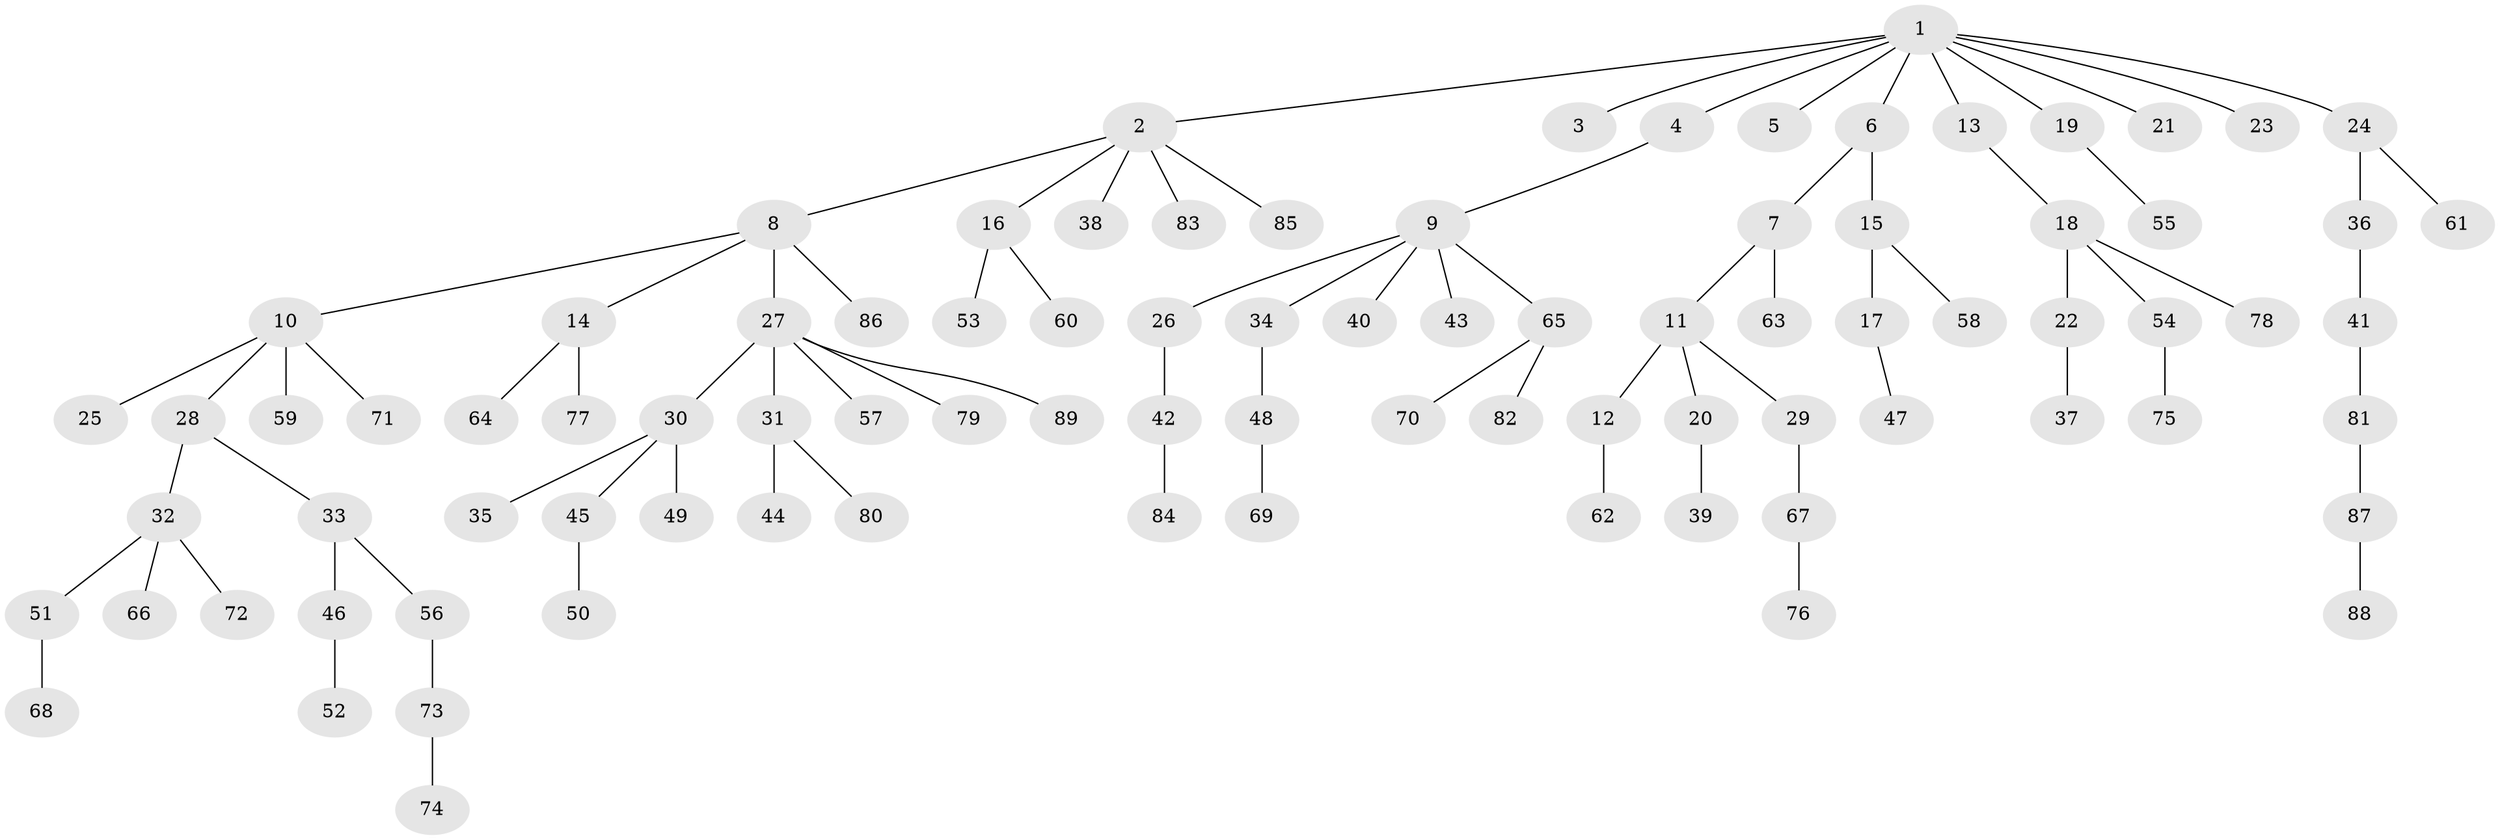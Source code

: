 // Generated by graph-tools (version 1.1) at 2025/36/03/09/25 02:36:48]
// undirected, 89 vertices, 88 edges
graph export_dot {
graph [start="1"]
  node [color=gray90,style=filled];
  1;
  2;
  3;
  4;
  5;
  6;
  7;
  8;
  9;
  10;
  11;
  12;
  13;
  14;
  15;
  16;
  17;
  18;
  19;
  20;
  21;
  22;
  23;
  24;
  25;
  26;
  27;
  28;
  29;
  30;
  31;
  32;
  33;
  34;
  35;
  36;
  37;
  38;
  39;
  40;
  41;
  42;
  43;
  44;
  45;
  46;
  47;
  48;
  49;
  50;
  51;
  52;
  53;
  54;
  55;
  56;
  57;
  58;
  59;
  60;
  61;
  62;
  63;
  64;
  65;
  66;
  67;
  68;
  69;
  70;
  71;
  72;
  73;
  74;
  75;
  76;
  77;
  78;
  79;
  80;
  81;
  82;
  83;
  84;
  85;
  86;
  87;
  88;
  89;
  1 -- 2;
  1 -- 3;
  1 -- 4;
  1 -- 5;
  1 -- 6;
  1 -- 13;
  1 -- 19;
  1 -- 21;
  1 -- 23;
  1 -- 24;
  2 -- 8;
  2 -- 16;
  2 -- 38;
  2 -- 83;
  2 -- 85;
  4 -- 9;
  6 -- 7;
  6 -- 15;
  7 -- 11;
  7 -- 63;
  8 -- 10;
  8 -- 14;
  8 -- 27;
  8 -- 86;
  9 -- 26;
  9 -- 34;
  9 -- 40;
  9 -- 43;
  9 -- 65;
  10 -- 25;
  10 -- 28;
  10 -- 59;
  10 -- 71;
  11 -- 12;
  11 -- 20;
  11 -- 29;
  12 -- 62;
  13 -- 18;
  14 -- 64;
  14 -- 77;
  15 -- 17;
  15 -- 58;
  16 -- 53;
  16 -- 60;
  17 -- 47;
  18 -- 22;
  18 -- 54;
  18 -- 78;
  19 -- 55;
  20 -- 39;
  22 -- 37;
  24 -- 36;
  24 -- 61;
  26 -- 42;
  27 -- 30;
  27 -- 31;
  27 -- 57;
  27 -- 79;
  27 -- 89;
  28 -- 32;
  28 -- 33;
  29 -- 67;
  30 -- 35;
  30 -- 45;
  30 -- 49;
  31 -- 44;
  31 -- 80;
  32 -- 51;
  32 -- 66;
  32 -- 72;
  33 -- 46;
  33 -- 56;
  34 -- 48;
  36 -- 41;
  41 -- 81;
  42 -- 84;
  45 -- 50;
  46 -- 52;
  48 -- 69;
  51 -- 68;
  54 -- 75;
  56 -- 73;
  65 -- 70;
  65 -- 82;
  67 -- 76;
  73 -- 74;
  81 -- 87;
  87 -- 88;
}
